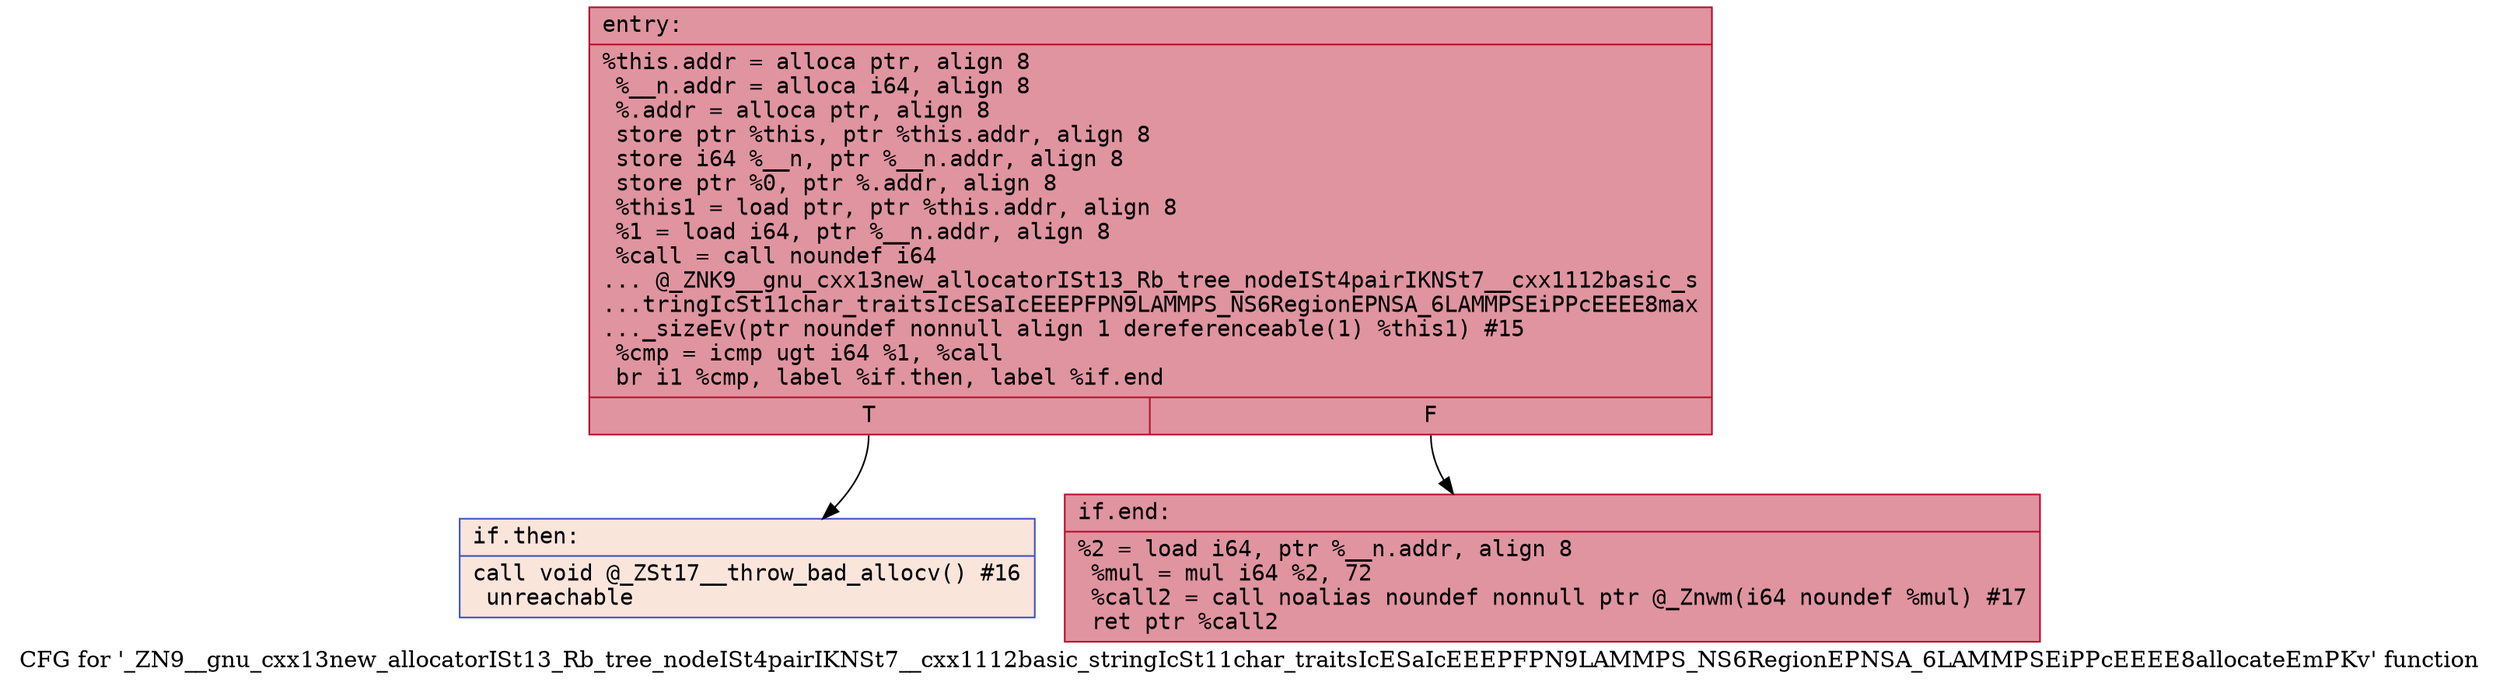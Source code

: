 digraph "CFG for '_ZN9__gnu_cxx13new_allocatorISt13_Rb_tree_nodeISt4pairIKNSt7__cxx1112basic_stringIcSt11char_traitsIcESaIcEEEPFPN9LAMMPS_NS6RegionEPNSA_6LAMMPSEiPPcEEEE8allocateEmPKv' function" {
	label="CFG for '_ZN9__gnu_cxx13new_allocatorISt13_Rb_tree_nodeISt4pairIKNSt7__cxx1112basic_stringIcSt11char_traitsIcESaIcEEEPFPN9LAMMPS_NS6RegionEPNSA_6LAMMPSEiPPcEEEE8allocateEmPKv' function";

	Node0x561837ef2220 [shape=record,color="#b70d28ff", style=filled, fillcolor="#b70d2870" fontname="Courier",label="{entry:\l|  %this.addr = alloca ptr, align 8\l  %__n.addr = alloca i64, align 8\l  %.addr = alloca ptr, align 8\l  store ptr %this, ptr %this.addr, align 8\l  store i64 %__n, ptr %__n.addr, align 8\l  store ptr %0, ptr %.addr, align 8\l  %this1 = load ptr, ptr %this.addr, align 8\l  %1 = load i64, ptr %__n.addr, align 8\l  %call = call noundef i64\l... @_ZNK9__gnu_cxx13new_allocatorISt13_Rb_tree_nodeISt4pairIKNSt7__cxx1112basic_s\l...tringIcSt11char_traitsIcESaIcEEEPFPN9LAMMPS_NS6RegionEPNSA_6LAMMPSEiPPcEEEE8max\l..._sizeEv(ptr noundef nonnull align 1 dereferenceable(1) %this1) #15\l  %cmp = icmp ugt i64 %1, %call\l  br i1 %cmp, label %if.then, label %if.end\l|{<s0>T|<s1>F}}"];
	Node0x561837ef2220:s0 -> Node0x561837ef2920[tooltip="entry -> if.then\nProbability 0.00%" ];
	Node0x561837ef2220:s1 -> Node0x561837ef2990[tooltip="entry -> if.end\nProbability 100.00%" ];
	Node0x561837ef2920 [shape=record,color="#3d50c3ff", style=filled, fillcolor="#f4c5ad70" fontname="Courier",label="{if.then:\l|  call void @_ZSt17__throw_bad_allocv() #16\l  unreachable\l}"];
	Node0x561837ef2990 [shape=record,color="#b70d28ff", style=filled, fillcolor="#b70d2870" fontname="Courier",label="{if.end:\l|  %2 = load i64, ptr %__n.addr, align 8\l  %mul = mul i64 %2, 72\l  %call2 = call noalias noundef nonnull ptr @_Znwm(i64 noundef %mul) #17\l  ret ptr %call2\l}"];
}
